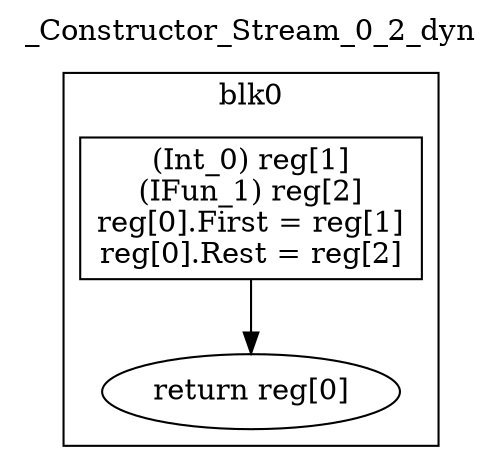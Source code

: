 digraph {
  rankdir=TB;
  b0_l0 -> b0_ret
  b0_l0 [label="(Int_0) reg[1]\n(IFun_1) reg[2]\nreg[0].First = reg[1]\nreg[0].Rest = reg[2]\n", shape=box]
  b0_ret [label="return reg[0]"]
  subgraph cluster_b0 {
    label = "blk0";
    b0_l0;
    b0_ret;
  }
  labelloc="t"
  label="_Constructor_Stream_0_2_dyn"
}
